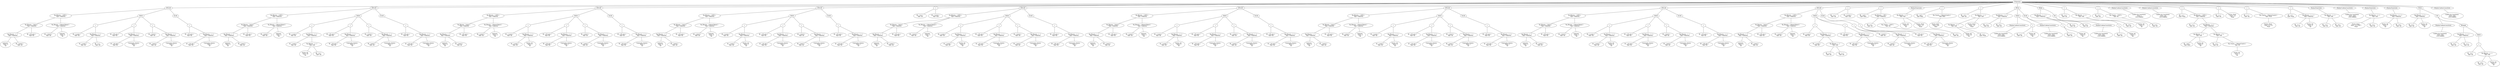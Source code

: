 graph G {nodo_programa[label="Programa"]
nodo_1701522828[label="IFELSE"]
nodo_programa--nodo_1701522828
nodo_1265263244[label=" Op_Binaria - [ AND ] - 
 Tipo: Unknown"]
nodo_1701522828--nodo_1265263244
nodo_359793360[label=" Op_Binaria - [ Igual ] - 
 Tipo: Unknown"]
nodo_1265263244--nodo_359793360
nodo_1835405741[label=" Op_Binaria - [ - ] - 
 Tipo: Unknown"]
nodo_359793360--nodo_1835405741
nodo_1373460160[label="LenLista  
 Valor: 4 
Int"]
nodo_1835405741--nodo_1373460160
nodo_1228615797[label=" ID - [ pivot ] - 
 Tipo: Int"]
nodo_1835405741--nodo_1228615797
nodo_1289412352[label=" ID - [ ID_pos ] - 
 Tipo: Int"]
nodo_359793360--nodo_1289412352
nodo_292312143[label=" Op_Binaria - [ MenorOIgual ] - 
 Tipo: Unknown"]
nodo_1265263244--nodo_292312143
nodo_708606964[label=" ID - [ pivot ] - 
 Tipo: Int"]
nodo_292312143--nodo_708606964
nodo_974409310[label="LenLista  
 Valor: 4 
Int"]
nodo_292312143--nodo_974409310
nodo_17015228281[label="THEN"]
nodo_1701522828--nodo_17015228281
nodo_539800771[label=":="]
nodo_17015228281--nodo_539800771
nodo_1393644197[label=" ID - [ acum ] - 
 Tipo: Int"]
nodo_539800771--nodo_1393644197
nodo_448491752[label=" Op_Binaria - [ + ] - 
 Tipo: Unknown"]
nodo_539800771--nodo_448491752
nodo_38124383[label=" ID - [ acum ] - 
 Tipo: Int"]
nodo_448491752--nodo_38124383
nodo_1673267188[label=" ID - [ a ] - 
 Tipo: Int"]
nodo_448491752--nodo_1673267188
nodo_1200266616[label=":="]
nodo_17015228281--nodo_1200266616
nodo_509045590[label=" ID - [ ID_pos ] - 
 Tipo: Int"]
nodo_1200266616--nodo_509045590
nodo_1596613700[label=" Op_Binaria - [ + ] - 
 Tipo: Unknown"]
nodo_1200266616--nodo_1596613700
nodo_1889186749[label=" ID - [ ID_pos ] - 
 Tipo: Int"]
nodo_1596613700--nodo_1889186749
nodo_1676181899[label="Constante_Entera  
 Valor: 1 
Int"]
nodo_1596613700--nodo_1676181899
nodo_1178622843[label=":="]
nodo_17015228281--nodo_1178622843
nodo_1245974451[label=" ID - [ pivot ] - 
 Tipo: Int"]
nodo_1178622843--nodo_1245974451
nodo_1877363229[label=" Op_Binaria - [ - ] - 
 Tipo: Unknown"]
nodo_1178622843--nodo_1877363229
nodo_1210415795[label=" ID - [ pivot ] - 
 Tipo: Int"]
nodo_1877363229--nodo_1210415795
nodo_209349455[label="Constante_Entera  
 Valor: 1 
Int"]
nodo_1877363229--nodo_209349455
nodo_17015228282[label="ELSE"]
nodo_1701522828--nodo_17015228282
nodo_1722406116[label=":="]
nodo_17015228282--nodo_1722406116
nodo_994233486[label=" ID - [ ID_pos ] - 
 Tipo: Int"]
nodo_1722406116--nodo_994233486
nodo_1490147767[label=" Op_Binaria - [ + ] - 
 Tipo: Unknown"]
nodo_1722406116--nodo_1490147767
nodo_128901617[label=" ID - [ ID_pos ] - 
 Tipo: Int"]
nodo_1490147767--nodo_128901617
nodo_797448980[label="Constante_Entera  
 Valor: 1 
Int"]
nodo_1490147767--nodo_797448980
nodo_42173655[label="IFELSE"]
nodo_programa--nodo_42173655
nodo_1414134097[label=" Op_Binaria - [ AND ] - 
 Tipo: Unknown"]
nodo_42173655--nodo_1414134097
nodo_613952320[label=" Op_Binaria - [ Igual ] - 
 Tipo: Unknown"]
nodo_1414134097--nodo_613952320
nodo_1269290108[label=" Op_Binaria - [ - ] - 
 Tipo: Unknown"]
nodo_613952320--nodo_1269290108
nodo_1427920099[label="LenLista  
 Valor: 4 
Int"]
nodo_1269290108--nodo_1427920099
nodo_1308933216[label=" ID - [ pivot ] - 
 Tipo: Int"]
nodo_1269290108--nodo_1308933216
nodo_732126411[label=" ID - [ ID_pos ] - 
 Tipo: Int"]
nodo_613952320--nodo_732126411
nodo_1582459383[label=" Op_Binaria - [ MenorOIgual ] - 
 Tipo: Unknown"]
nodo_1414134097--nodo_1582459383
nodo_1776190866[label=" ID - [ pivot ] - 
 Tipo: Int"]
nodo_1582459383--nodo_1776190866
nodo_38978421[label="LenLista  
 Valor: 4 
Int"]
nodo_1582459383--nodo_38978421
nodo_421736551[label="THEN"]
nodo_42173655--nodo_421736551
nodo_858166000[label=":="]
nodo_421736551--nodo_858166000
nodo_2121681074[label=" ID - [ acum ] - 
 Tipo: Int"]
nodo_858166000--nodo_2121681074
nodo_1671016699[label=" Op_Binaria - [ + ] - 
 Tipo: Unknown"]
nodo_858166000--nodo_1671016699
nodo_2009370262[label=" ID - [ acum ] - 
 Tipo: Int"]
nodo_1671016699--nodo_2009370262
nodo_41491388[label=" Op_Binaria - [ + ] - 
 Tipo: null"]
nodo_1671016699--nodo_41491388
nodo_112895857[label="Factor_Int  
 Valor: 20 
Int"]
nodo_41491388--nodo_112895857
nodo_994709792[label=" ID - [ b ] - 
 Tipo: Int"]
nodo_41491388--nodo_994709792
nodo_1894921100[label=":="]
nodo_421736551--nodo_1894921100
nodo_1015928568[label=" ID - [ ID_pos ] - 
 Tipo: Int"]
nodo_1894921100--nodo_1015928568
nodo_314419194[label=" Op_Binaria - [ + ] - 
 Tipo: Unknown"]
nodo_1894921100--nodo_314419194
nodo_1105079045[label=" ID - [ ID_pos ] - 
 Tipo: Int"]
nodo_314419194--nodo_1105079045
nodo_542183137[label="Constante_Entera  
 Valor: 1 
Int"]
nodo_314419194--nodo_542183137
nodo_1916347909[label=":="]
nodo_421736551--nodo_1916347909
nodo_222617039[label=" ID - [ pivot ] - 
 Tipo: Int"]
nodo_1916347909--nodo_222617039
nodo_1039288673[label=" Op_Binaria - [ - ] - 
 Tipo: Unknown"]
nodo_1916347909--nodo_1039288673
nodo_360480312[label=" ID - [ pivot ] - 
 Tipo: Int"]
nodo_1039288673--nodo_360480312
nodo_785283996[label="Constante_Entera  
 Valor: 1 
Int"]
nodo_1039288673--nodo_785283996
nodo_421736552[label="ELSE"]
nodo_42173655--nodo_421736552
nodo_97476911[label=":="]
nodo_421736552--nodo_97476911
nodo_710515126[label=" ID - [ ID_pos ] - 
 Tipo: Int"]
nodo_97476911--nodo_710515126
nodo_1545777019[label=" Op_Binaria - [ + ] - 
 Tipo: Unknown"]
nodo_97476911--nodo_1545777019
nodo_32325112[label=" ID - [ ID_pos ] - 
 Tipo: Int"]
nodo_1545777019--nodo_32325112
nodo_2136335091[label="Constante_Entera  
 Valor: 1 
Int"]
nodo_1545777019--nodo_2136335091
nodo_422006918[label="IFELSE"]
nodo_programa--nodo_422006918
nodo_1354198446[label=" Op_Binaria - [ AND ] - 
 Tipo: Unknown"]
nodo_422006918--nodo_1354198446
nodo_954046653[label=" Op_Binaria - [ Igual ] - 
 Tipo: Unknown"]
nodo_1354198446--nodo_954046653
nodo_1750050607[label=" Op_Binaria - [ - ] - 
 Tipo: Unknown"]
nodo_954046653--nodo_1750050607
nodo_1263499712[label="LenLista  
 Valor: 4 
Int"]
nodo_1750050607--nodo_1263499712
nodo_545175322[label=" ID - [ pivot ] - 
 Tipo: Int"]
nodo_1750050607--nodo_545175322
nodo_1957874648[label=" ID - [ ID_pos ] - 
 Tipo: Int"]
nodo_954046653--nodo_1957874648
nodo_1632726206[label=" Op_Binaria - [ MenorOIgual ] - 
 Tipo: Unknown"]
nodo_1354198446--nodo_1632726206
nodo_1373669421[label=" ID - [ pivot ] - 
 Tipo: Int"]
nodo_1632726206--nodo_1373669421
nodo_74658668[label="LenLista  
 Valor: 4 
Int"]
nodo_1632726206--nodo_74658668
nodo_4220069181[label="THEN"]
nodo_422006918--nodo_4220069181
nodo_1719518257[label=":="]
nodo_4220069181--nodo_1719518257
nodo_203645148[label=" ID - [ acum ] - 
 Tipo: Int"]
nodo_1719518257--nodo_203645148
nodo_1498882197[label=" Op_Binaria - [ + ] - 
 Tipo: Unknown"]
nodo_1719518257--nodo_1498882197
nodo_1151500416[label=" ID - [ acum ] - 
 Tipo: Int"]
nodo_1498882197--nodo_1151500416
nodo_1766967746[label="Factor_Int  
 Valor: 1 
Int"]
nodo_1498882197--nodo_1766967746
nodo_1282836585[label=":="]
nodo_4220069181--nodo_1282836585
nodo_1531192507[label=" ID - [ ID_pos ] - 
 Tipo: Int"]
nodo_1282836585--nodo_1531192507
nodo_997717198[label=" Op_Binaria - [ + ] - 
 Tipo: Unknown"]
nodo_1282836585--nodo_997717198
nodo_1795282336[label=" ID - [ ID_pos ] - 
 Tipo: Int"]
nodo_997717198--nodo_1795282336
nodo_332152169[label="Constante_Entera  
 Valor: 1 
Int"]
nodo_997717198--nodo_332152169
nodo_1775739479[label=":="]
nodo_4220069181--nodo_1775739479
nodo_1837300263[label=" ID - [ pivot ] - 
 Tipo: Int"]
nodo_1775739479--nodo_1837300263
nodo_147562210[label=" Op_Binaria - [ - ] - 
 Tipo: Unknown"]
nodo_1775739479--nodo_147562210
nodo_2057227751[label=" ID - [ pivot ] - 
 Tipo: Int"]
nodo_147562210--nodo_2057227751
nodo_781131257[label="Constante_Entera  
 Valor: 1 
Int"]
nodo_147562210--nodo_781131257
nodo_4220069182[label="ELSE"]
nodo_422006918--nodo_4220069182
nodo_1411815885[label=":="]
nodo_4220069182--nodo_1411815885
nodo_5120293[label=" ID - [ ID_pos ] - 
 Tipo: Int"]
nodo_1411815885--nodo_5120293
nodo_204678462[label=" Op_Binaria - [ + ] - 
 Tipo: Unknown"]
nodo_1411815885--nodo_204678462
nodo_1518698900[label=" ID - [ ID_pos ] - 
 Tipo: Int"]
nodo_204678462--nodo_1518698900
nodo_973968376[label="Constante_Entera  
 Valor: 1 
Int"]
nodo_204678462--nodo_973968376
nodo_1262213781[label="IFELSE"]
nodo_programa--nodo_1262213781
nodo_1580473369[label=" Op_Binaria - [ AND ] - 
 Tipo: Unknown"]
nodo_1262213781--nodo_1580473369
nodo_684441450[label=" Op_Binaria - [ Igual ] - 
 Tipo: Unknown"]
nodo_1580473369--nodo_684441450
nodo_2114943960[label=" Op_Binaria - [ - ] - 
 Tipo: Unknown"]
nodo_684441450--nodo_2114943960
nodo_1802889726[label="LenLista  
 Valor: 4 
Int"]
nodo_2114943960--nodo_1802889726
nodo_358610013[label=" ID - [ pivot ] - 
 Tipo: Int"]
nodo_2114943960--nodo_358610013
nodo_1612327283[label=" ID - [ ID_pos ] - 
 Tipo: Int"]
nodo_684441450--nodo_1612327283
nodo_1708019475[label=" Op_Binaria - [ MenorOIgual ] - 
 Tipo: Unknown"]
nodo_1580473369--nodo_1708019475
nodo_565207117[label=" ID - [ pivot ] - 
 Tipo: Int"]
nodo_1708019475--nodo_565207117
nodo_1269269818[label="LenLista  
 Valor: 4 
Int"]
nodo_1708019475--nodo_1269269818
nodo_12622137811[label="THEN"]
nodo_1262213781--nodo_12622137811
nodo_2051505292[label=":="]
nodo_12622137811--nodo_2051505292
nodo_1843794432[label=" ID - [ acum ] - 
 Tipo: Int"]
nodo_2051505292--nodo_1843794432
nodo_1341564409[label=" Op_Binaria - [ + ] - 
 Tipo: Unknown"]
nodo_2051505292--nodo_1341564409
nodo_948922216[label=" ID - [ acum ] - 
 Tipo: Int"]
nodo_1341564409--nodo_948922216
nodo_1744496816[label="Factor_Int  
 Valor: 2 
Int"]
nodo_1341564409--nodo_1744496816
nodo_2037243881[label=":="]
nodo_12622137811--nodo_2037243881
nodo_608613590[label=" ID - [ ID_pos ] - 
 Tipo: Int"]
nodo_2037243881--nodo_608613590
nodo_1592067274[label=" Op_Binaria - [ + ] - 
 Tipo: Unknown"]
nodo_2037243881--nodo_1592067274
nodo_487758937[label=" ID - [ ID_pos ] - 
 Tipo: Int"]
nodo_1592067274--nodo_487758937
nodo_177707653[label="Constante_Entera  
 Valor: 1 
Int"]
nodo_1592067274--nodo_177707653
nodo_459702021[label=":="]
nodo_12622137811--nodo_459702021
nodo_1842605047[label=" ID - [ pivot ] - 
 Tipo: Int"]
nodo_459702021--nodo_1842605047
nodo_1688879680[label=" Op_Binaria - [ - ] - 
 Tipo: Unknown"]
nodo_459702021--nodo_1688879680
nodo_1382002658[label=" ID - [ pivot ] - 
 Tipo: Int"]
nodo_1688879680--nodo_1382002658
nodo_2062118139[label="Constante_Entera  
 Valor: 1 
Int"]
nodo_1688879680--nodo_2062118139
nodo_12622137812[label="ELSE"]
nodo_1262213781--nodo_12622137812
nodo_144161794[label=":="]
nodo_12622137812--nodo_144161794
nodo_1050236690[label=" ID - [ ID_pos ] - 
 Tipo: Int"]
nodo_144161794--nodo_1050236690
nodo_286707612[label=" Op_Binaria - [ + ] - 
 Tipo: Unknown"]
nodo_144161794--nodo_286707612
nodo_548005873[label=" ID - [ ID_pos ] - 
 Tipo: Int"]
nodo_286707612--nodo_548005873
nodo_367732810[label="Constante_Entera  
 Valor: 1 
Int"]
nodo_286707612--nodo_367732810
nodo_2127720930[label=":="]
nodo_programa--nodo_2127720930
nodo_1631509538[label=" ID - [ res ] - 
 Tipo: Int"]
nodo_2127720930--nodo_1631509538
nodo_1181980086[label=" ID - [ acum ] - 
 Tipo: null"]
nodo_2127720930--nodo_1181980086
nodo_688547046[label="IFELSE"]
nodo_programa--nodo_688547046
nodo_1701814517[label=" Op_Binaria - [ AND ] - 
 Tipo: Unknown"]
nodo_688547046--nodo_1701814517
nodo_1915207606[label=" Op_Binaria - [ Igual ] - 
 Tipo: Unknown"]
nodo_1701814517--nodo_1915207606
nodo_673405537[label=" Op_Binaria - [ - ] - 
 Tipo: Unknown"]
nodo_1915207606--nodo_673405537
nodo_1391732439[label="LenLista  
 Valor: 5 
Int"]
nodo_673405537--nodo_1391732439
nodo_1250188404[label=" ID - [ pivot ] - 
 Tipo: Int"]
nodo_673405537--nodo_1250188404
nodo_93425821[label=" ID - [ ID_pos ] - 
 Tipo: Int"]
nodo_1915207606--nodo_93425821
nodo_928199196[label=" Op_Binaria - [ MenorOIgual ] - 
 Tipo: Unknown"]
nodo_1701814517--nodo_928199196
nodo_1155688639[label=" ID - [ pivot ] - 
 Tipo: Int"]
nodo_928199196--nodo_1155688639
nodo_745405355[label="LenLista  
 Valor: 5 
Int"]
nodo_928199196--nodo_745405355
nodo_6885470461[label="THEN"]
nodo_688547046--nodo_6885470461
nodo_636584899[label=":="]
nodo_6885470461--nodo_636584899
nodo_194811571[label=" ID - [ acum ] - 
 Tipo: Int"]
nodo_636584899--nodo_194811571
nodo_1550627055[label=" Op_Binaria - [ + ] - 
 Tipo: Unknown"]
nodo_636584899--nodo_1550627055
nodo_522172522[label=" ID - [ acum ] - 
 Tipo: Int"]
nodo_1550627055--nodo_522172522
nodo_1445133487[label="Factor_Int  
 Valor: 1 
Int"]
nodo_1550627055--nodo_1445133487
nodo_911855569[label=":="]
nodo_6885470461--nodo_911855569
nodo_1495269031[label=" ID - [ ID_pos ] - 
 Tipo: Int"]
nodo_911855569--nodo_1495269031
nodo_1615709859[label=" Op_Binaria - [ + ] - 
 Tipo: Unknown"]
nodo_911855569--nodo_1615709859
nodo_41156136[label=" ID - [ ID_pos ] - 
 Tipo: Int"]
nodo_1615709859--nodo_41156136
nodo_2049740528[label="Constante_Entera  
 Valor: 1 
Int"]
nodo_1615709859--nodo_2049740528
nodo_1558232532[label=":="]
nodo_6885470461--nodo_1558232532
nodo_1385562165[label=" ID - [ pivot ] - 
 Tipo: Int"]
nodo_1558232532--nodo_1385562165
nodo_1325999857[label=" Op_Binaria - [ - ] - 
 Tipo: Unknown"]
nodo_1558232532--nodo_1325999857
nodo_1372351214[label=" ID - [ pivot ] - 
 Tipo: Int"]
nodo_1325999857--nodo_1372351214
nodo_136016670[label="Constante_Entera  
 Valor: 1 
Int"]
nodo_1325999857--nodo_136016670
nodo_6885470462[label="ELSE"]
nodo_688547046--nodo_6885470462
nodo_1794006400[label=":="]
nodo_6885470462--nodo_1794006400
nodo_1817628802[label=" ID - [ ID_pos ] - 
 Tipo: Int"]
nodo_1794006400--nodo_1817628802
nodo_1593793788[label=" Op_Binaria - [ + ] - 
 Tipo: Unknown"]
nodo_1794006400--nodo_1593793788
nodo_221206462[label=" ID - [ ID_pos ] - 
 Tipo: Int"]
nodo_1593793788--nodo_221206462
nodo_364186054[label="Constante_Entera  
 Valor: 1 
Int"]
nodo_1593793788--nodo_364186054
nodo_1337788722[label="IFELSE"]
nodo_programa--nodo_1337788722
nodo_1795269765[label=" Op_Binaria - [ AND ] - 
 Tipo: Unknown"]
nodo_1337788722--nodo_1795269765
nodo_484740348[label=" Op_Binaria - [ Igual ] - 
 Tipo: Unknown"]
nodo_1795269765--nodo_484740348
nodo_555900319[label=" Op_Binaria - [ - ] - 
 Tipo: Unknown"]
nodo_484740348--nodo_555900319
nodo_108078096[label="LenLista  
 Valor: 5 
Int"]
nodo_555900319--nodo_108078096
nodo_1622314455[label=" ID - [ pivot ] - 
 Tipo: Int"]
nodo_555900319--nodo_1622314455
nodo_1485405777[label=" ID - [ ID_pos ] - 
 Tipo: Int"]
nodo_484740348--nodo_1485405777
nodo_1811160698[label=" Op_Binaria - [ MenorOIgual ] - 
 Tipo: Unknown"]
nodo_1795269765--nodo_1811160698
nodo_1680537264[label=" ID - [ pivot ] - 
 Tipo: Int"]
nodo_1811160698--nodo_1680537264
nodo_276960215[label="LenLista  
 Valor: 5 
Int"]
nodo_1811160698--nodo_276960215
nodo_13377887221[label="THEN"]
nodo_1337788722--nodo_13377887221
nodo_65707104[label=":="]
nodo_13377887221--nodo_65707104
nodo_1218860457[label=" ID - [ acum ] - 
 Tipo: Int"]
nodo_65707104--nodo_1218860457
nodo_2064299387[label=" Op_Binaria - [ + ] - 
 Tipo: Unknown"]
nodo_65707104--nodo_2064299387
nodo_2065042790[label=" ID - [ acum ] - 
 Tipo: Int"]
nodo_2064299387--nodo_2065042790
nodo_474524803[label="Factor_Int  
 Valor: 2 
Int"]
nodo_2064299387--nodo_474524803
nodo_742955000[label=":="]
nodo_13377887221--nodo_742955000
nodo_1446610117[label=" ID - [ ID_pos ] - 
 Tipo: Int"]
nodo_742955000--nodo_1446610117
nodo_2025210388[label=" Op_Binaria - [ + ] - 
 Tipo: Unknown"]
nodo_742955000--nodo_2025210388
nodo_855641433[label=" ID - [ ID_pos ] - 
 Tipo: Int"]
nodo_2025210388--nodo_855641433
nodo_1537194902[label="Constante_Entera  
 Valor: 1 
Int"]
nodo_2025210388--nodo_1537194902
nodo_1092227980[label=":="]
nodo_13377887221--nodo_1092227980
nodo_192307033[label=" ID - [ pivot ] - 
 Tipo: Int"]
nodo_1092227980--nodo_192307033
nodo_951050667[label=" Op_Binaria - [ - ] - 
 Tipo: Unknown"]
nodo_1092227980--nodo_951050667
nodo_516599331[label=" ID - [ pivot ] - 
 Tipo: Int"]
nodo_951050667--nodo_516599331
nodo_266164229[label="Constante_Entera  
 Valor: 1 
Int"]
nodo_951050667--nodo_266164229
nodo_13377887222[label="ELSE"]
nodo_1337788722--nodo_13377887222
nodo_912806448[label=":="]
nodo_13377887222--nodo_912806448
nodo_1905090543[label=" ID - [ ID_pos ] - 
 Tipo: Int"]
nodo_912806448--nodo_1905090543
nodo_981290059[label=" Op_Binaria - [ + ] - 
 Tipo: Unknown"]
nodo_912806448--nodo_981290059
nodo_1594177137[label=" ID - [ ID_pos ] - 
 Tipo: Int"]
nodo_981290059--nodo_1594177137
nodo_721946227[label="Constante_Entera  
 Valor: 1 
Int"]
nodo_981290059--nodo_721946227
nodo_820074202[label="IFELSE"]
nodo_programa--nodo_820074202
nodo_1622035353[label=" Op_Binaria - [ AND ] - 
 Tipo: Unknown"]
nodo_820074202--nodo_1622035353
nodo_384720707[label=" Op_Binaria - [ Igual ] - 
 Tipo: Unknown"]
nodo_1622035353--nodo_384720707
nodo_2109667443[label=" Op_Binaria - [ - ] - 
 Tipo: Unknown"]
nodo_384720707--nodo_2109667443
nodo_1196631704[label="LenLista  
 Valor: 5 
Int"]
nodo_2109667443--nodo_1196631704
nodo_1429426024[label=" ID - [ pivot ] - 
 Tipo: Int"]
nodo_2109667443--nodo_1429426024
nodo_826480330[label=" ID - [ ID_pos ] - 
 Tipo: Int"]
nodo_384720707--nodo_826480330
nodo_1001655793[label=" Op_Binaria - [ MenorOIgual ] - 
 Tipo: Unknown"]
nodo_1622035353--nodo_1001655793
nodo_1703779321[label=" ID - [ pivot ] - 
 Tipo: Int"]
nodo_1001655793--nodo_1703779321
nodo_705347631[label="LenLista  
 Valor: 5 
Int"]
nodo_1001655793--nodo_705347631
nodo_8200742021[label="THEN"]
nodo_820074202--nodo_8200742021
nodo_64386786[label=":="]
nodo_8200742021--nodo_64386786
nodo_404105452[label=" ID - [ acum ] - 
 Tipo: Int"]
nodo_64386786--nodo_404105452
nodo_298658372[label=" Op_Binaria - [ + ] - 
 Tipo: Unknown"]
nodo_64386786--nodo_298658372
nodo_1840942058[label=" ID - [ acum ] - 
 Tipo: Int"]
nodo_298658372--nodo_1840942058
nodo_1487441036[label="Factor_Int  
 Valor: 3 
Int"]
nodo_298658372--nodo_1487441036
nodo_1567330777[label=":="]
nodo_8200742021--nodo_1567330777
nodo_1955824592[label=" ID - [ ID_pos ] - 
 Tipo: Int"]
nodo_1567330777--nodo_1955824592
nodo_217319436[label=" Op_Binaria - [ + ] - 
 Tipo: Unknown"]
nodo_1567330777--nodo_217319436
nodo_891828131[label=" ID - [ ID_pos ] - 
 Tipo: Int"]
nodo_217319436--nodo_891828131
nodo_885820806[label="Constante_Entera  
 Valor: 1 
Int"]
nodo_217319436--nodo_885820806
nodo_1546192332[label=":="]
nodo_8200742021--nodo_1546192332
nodo_1882313261[label=" ID - [ pivot ] - 
 Tipo: Int"]
nodo_1546192332--nodo_1882313261
nodo_80770727[label=" Op_Binaria - [ - ] - 
 Tipo: Unknown"]
nodo_1546192332--nodo_80770727
nodo_1411414790[label=" ID - [ pivot ] - 
 Tipo: Int"]
nodo_80770727--nodo_1411414790
nodo_1077084971[label="Constante_Entera  
 Valor: 1 
Int"]
nodo_80770727--nodo_1077084971
nodo_8200742022[label="ELSE"]
nodo_820074202--nodo_8200742022
nodo_1055719866[label=":="]
nodo_8200742022--nodo_1055719866
nodo_965688718[label=" ID - [ ID_pos ] - 
 Tipo: Int"]
nodo_1055719866--nodo_965688718
nodo_1856018930[label=" Op_Binaria - [ + ] - 
 Tipo: Unknown"]
nodo_1055719866--nodo_1856018930
nodo_919790934[label=" ID - [ ID_pos ] - 
 Tipo: Int"]
nodo_1856018930--nodo_919790934
nodo_1625608935[label="Constante_Entera  
 Valor: 1 
Int"]
nodo_1856018930--nodo_1625608935
nodo_541581368[label="IFELSE"]
nodo_programa--nodo_541581368
nodo_1245872843[label=" Op_Binaria - [ AND ] - 
 Tipo: Unknown"]
nodo_541581368--nodo_1245872843
nodo_1796941440[label=" Op_Binaria - [ Igual ] - 
 Tipo: Unknown"]
nodo_1245872843--nodo_1796941440
nodo_766419694[label=" Op_Binaria - [ - ] - 
 Tipo: Unknown"]
nodo_1796941440--nodo_766419694
nodo_855097667[label="LenLista  
 Valor: 5 
Int"]
nodo_766419694--nodo_855097667
nodo_1828538636[label=" ID - [ pivot ] - 
 Tipo: Int"]
nodo_766419694--nodo_1828538636
nodo_1591758133[label=" ID - [ ID_pos ] - 
 Tipo: Int"]
nodo_1796941440--nodo_1591758133
nodo_100740565[label=" Op_Binaria - [ MenorOIgual ] - 
 Tipo: Unknown"]
nodo_1245872843--nodo_100740565
nodo_175114639[label=" ID - [ pivot ] - 
 Tipo: Int"]
nodo_100740565--nodo_175114639
nodo_205751524[label="LenLista  
 Valor: 5 
Int"]
nodo_100740565--nodo_205751524
nodo_5415813681[label="THEN"]
nodo_541581368--nodo_5415813681
nodo_1352067516[label=":="]
nodo_5415813681--nodo_1352067516
nodo_1609959934[label=" ID - [ acum ] - 
 Tipo: Int"]
nodo_1352067516--nodo_1609959934
nodo_1438666750[label=" Op_Binaria - [ + ] - 
 Tipo: Unknown"]
nodo_1352067516--nodo_1438666750
nodo_1169458438[label=" ID - [ acum ] - 
 Tipo: Int"]
nodo_1438666750--nodo_1169458438
nodo_899197722[label="Factor_Int  
 Valor: 4 
Int"]
nodo_1438666750--nodo_899197722
nodo_579362565[label=":="]
nodo_5415813681--nodo_579362565
nodo_1306397523[label=" ID - [ ID_pos ] - 
 Tipo: Int"]
nodo_579362565--nodo_1306397523
nodo_439747241[label=" Op_Binaria - [ + ] - 
 Tipo: Unknown"]
nodo_579362565--nodo_439747241
nodo_2068523100[label=" ID - [ ID_pos ] - 
 Tipo: Int"]
nodo_439747241--nodo_2068523100
nodo_467349575[label="Constante_Entera  
 Valor: 1 
Int"]
nodo_439747241--nodo_467349575
nodo_652354812[label=":="]
nodo_5415813681--nodo_652354812
nodo_208361923[label=" ID - [ pivot ] - 
 Tipo: Int"]
nodo_652354812--nodo_208361923
nodo_784374234[label=" Op_Binaria - [ - ] - 
 Tipo: Unknown"]
nodo_652354812--nodo_784374234
nodo_1817959757[label=" ID - [ pivot ] - 
 Tipo: Int"]
nodo_784374234--nodo_1817959757
nodo_1529467390[label="Constante_Entera  
 Valor: 1 
Int"]
nodo_784374234--nodo_1529467390
nodo_5415813682[label="ELSE"]
nodo_541581368--nodo_5415813682
nodo_232402457[label=":="]
nodo_5415813682--nodo_232402457
nodo_662599729[label=" ID - [ ID_pos ] - 
 Tipo: Int"]
nodo_232402457--nodo_662599729
nodo_360544294[label=" Op_Binaria - [ + ] - 
 Tipo: Unknown"]
nodo_232402457--nodo_360544294
nodo_5172566[label=" ID - [ ID_pos ] - 
 Tipo: Int"]
nodo_360544294--nodo_5172566
nodo_1555603872[label="Constante_Entera  
 Valor: 1 
Int"]
nodo_360544294--nodo_1555603872
nodo_148104694[label="IFELSE"]
nodo_programa--nodo_148104694
nodo_1980825730[label=" Op_Binaria - [ AND ] - 
 Tipo: Unknown"]
nodo_148104694--nodo_1980825730
nodo_21129035[label=" Op_Binaria - [ Igual ] - 
 Tipo: Unknown"]
nodo_1980825730--nodo_21129035
nodo_409887586[label=" Op_Binaria - [ - ] - 
 Tipo: Unknown"]
nodo_21129035--nodo_409887586
nodo_260426188[label="LenLista  
 Valor: 5 
Int"]
nodo_409887586--nodo_260426188
nodo_1911475630[label=" ID - [ pivot ] - 
 Tipo: Int"]
nodo_409887586--nodo_1911475630
nodo_1661240551[label=" ID - [ ID_pos ] - 
 Tipo: Int"]
nodo_21129035--nodo_1661240551
nodo_135962262[label=" Op_Binaria - [ MenorOIgual ] - 
 Tipo: Unknown"]
nodo_1980825730--nodo_135962262
nodo_703655408[label=" ID - [ pivot ] - 
 Tipo: Int"]
nodo_135962262--nodo_703655408
nodo_779405021[label="LenLista  
 Valor: 5 
Int"]
nodo_135962262--nodo_779405021
nodo_1481046941[label="THEN"]
nodo_148104694--nodo_1481046941
nodo_1771064392[label=":="]
nodo_1481046941--nodo_1771064392
nodo_891453890[label=" ID - [ acum ] - 
 Tipo: Int"]
nodo_1771064392--nodo_891453890
nodo_462648827[label=" Op_Binaria - [ + ] - 
 Tipo: Unknown"]
nodo_1771064392--nodo_462648827
nodo_332995194[label=" ID - [ acum ] - 
 Tipo: Int"]
nodo_462648827--nodo_332995194
nodo_834362859[label=" Op_Binaria - [ - ] - 
 Tipo: null"]
nodo_462648827--nodo_834362859
nodo_1948188290[label=" ID - [ a ] - 
 Tipo: Int"]
nodo_834362859--nodo_1948188290
nodo_770406454[label=" ID - [ c ] - 
 Tipo: Int"]
nodo_834362859--nodo_770406454
nodo_2025907781[label=":="]
nodo_1481046941--nodo_2025907781
nodo_1506624526[label=" ID - [ ID_pos ] - 
 Tipo: Int"]
nodo_2025907781--nodo_1506624526
nodo_1500630625[label=" Op_Binaria - [ + ] - 
 Tipo: Unknown"]
nodo_2025907781--nodo_1500630625
nodo_44041727[label=" ID - [ ID_pos ] - 
 Tipo: Int"]
nodo_1500630625--nodo_44041727
nodo_2108500256[label="Constante_Entera  
 Valor: 1 
Int"]
nodo_1500630625--nodo_2108500256
nodo_1324613551[label=":="]
nodo_1481046941--nodo_1324613551
nodo_421929686[label=" ID - [ pivot ] - 
 Tipo: Int"]
nodo_1324613551--nodo_421929686
nodo_455824368[label=" Op_Binaria - [ - ] - 
 Tipo: Unknown"]
nodo_1324613551--nodo_455824368
nodo_266046876[label=" ID - [ pivot ] - 
 Tipo: Int"]
nodo_455824368--nodo_266046876
nodo_1585714511[label="Constante_Entera  
 Valor: 1 
Int"]
nodo_455824368--nodo_1585714511
nodo_1481046942[label="ELSE"]
nodo_148104694--nodo_1481046942
nodo_1989979355[label=":="]
nodo_1481046942--nodo_1989979355
nodo_938071339[label=" ID - [ ID_pos ] - 
 Tipo: Int"]
nodo_1989979355--nodo_938071339
nodo_1678575911[label=" Op_Binaria - [ + ] - 
 Tipo: Unknown"]
nodo_1989979355--nodo_1678575911
nodo_450709124[label=" ID - [ ID_pos ] - 
 Tipo: Int"]
nodo_1678575911--nodo_450709124
nodo_154458992[label="Constante_Entera  
 Valor: 1 
Int"]
nodo_1678575911--nodo_154458992
nodo_884872786[label=":="]
nodo_programa--nodo_884872786
nodo_1879902192[label=" ID - [ a ] - 
 Tipo: Int"]
nodo_884872786--nodo_1879902192
nodo_2084924647[label=" ID - [ acum ] - 
 Tipo: null"]
nodo_884872786--nodo_2084924647
nodo_1163097779[label=":="]
nodo_programa--nodo_1163097779
nodo_215809165[label=" ID - [ xd ] - 
 Tipo: Bool"]
nodo_1163097779--nodo_215809165
nodo_1222357826[label=" Op_Binaria - [ OR ] - 
 Tipo: Unknown"]
nodo_1163097779--nodo_1222357826
nodo_1602310443[label=" ID - [ a ] - 
 Tipo: Int"]
nodo_1222357826--nodo_1602310443
nodo_1784872816[label=" Op_Unaria - [ NOT ] - 
 Tipo: Int"]
nodo_1222357826--nodo_1784872816
nodo_1100078206[label=" ID - [ b ] - 
 Tipo: Int"]
nodo_1784872816--nodo_1100078206
nodo_927591364[label="DisplayExpresion"]
nodo_programa--nodo_927591364
nodo_338463629[label=" Op_Binaria - [ + ] - 
 Tipo: null"]
nodo_927591364--nodo_338463629
nodo_651148992[label="Factor_Int  
 Valor: 1 
Int"]
nodo_338463629--nodo_651148992
nodo_2041508561[label="Factor_Float  
 Valor: 3.3 
Float"]
nodo_338463629--nodo_2041508561
nodo_1404681722[label=":="]
nodo_programa--nodo_1404681722
nodo_589060413[label=" ID - [ xd ] - 
 Tipo: Bool"]
nodo_1404681722--nodo_589060413
nodo_1650896740[label=" Op_Unaria - [ MenosUnario ] - 
 Tipo: Bool"]
nodo_1404681722--nodo_1650896740
nodo_1011028588[label="Factor_Bool  
 Valor: true 
Bool"]
nodo_1650896740--nodo_1011028588
nodo_1856774539[label=":="]
nodo_programa--nodo_1856774539
nodo_1001846825[label=" ID - [ b ] - 
 Tipo: Int"]
nodo_1856774539--nodo_1001846825
nodo_1523526484[label=" Op_Binaria - [ + ] - 
 Tipo: null"]
nodo_1856774539--nodo_1523526484
nodo_2003035477[label=" Op_Binaria - [ + ] - 
 Tipo: null"]
nodo_1523526484--nodo_2003035477
nodo_1745396012[label="Factor_Int  
 Valor: 50 
Int"]
nodo_2003035477--nodo_1745396012
nodo_1046562496[label=" ID - [ t ] - 
 Tipo: Float"]
nodo_2003035477--nodo_1046562496
nodo_1764479975[label="Factor_Float  
 Valor: 2.4 
Float"]
nodo_1523526484--nodo_1764479975
nodo_40205350[label="IfElse"]
nodo_programa--nodo_40205350
nodo_305689745[label=" Op_Binaria - [ == ] - 
 Tipo: Unknown"]
nodo_40205350--nodo_305689745
nodo_1496277842[label=" ID - [ a ] - 
 Tipo: Int"]
nodo_305689745--nodo_1496277842
nodo_823032943[label=" ID - [ b ] - 
 Tipo: Int"]
nodo_305689745--nodo_823032943
nodo_402053501[label="THEN"]
nodo_40205350--nodo_402053501
nodo_826959219[label="DisplayCadenaCaracteres"]
nodo_402053501--nodo_826959219
nodo_1816365548[label="Cadena de Caracteres  
 Valor: hola 
CTE_STRING"]
nodo_826959219--nodo_1816365548
nodo_1718767976[label=":="]
nodo_402053501--nodo_1718767976
nodo_118503549[label=" ID - [ a ] - 
 Tipo: Int"]
nodo_1718767976--nodo_118503549
nodo_180879861[label="Factor_Int  
 Valor: 3 
Int"]
nodo_1718767976--nodo_180879861
nodo_402053502[label="ELSE"]
nodo_40205350--nodo_402053502
nodo_1583768576[label="DisplayCadenaCaracteres"]
nodo_402053502--nodo_1583768576
nodo_1183075347[label="Cadena de Caracteres  
 Valor: chau 
CTE_STRING"]
nodo_1583768576--nodo_1183075347
nodo_1994951298[label=":="]
nodo_402053502--nodo_1994951298
nodo_1249874778[label=" ID - [ a ] - 
 Tipo: Int"]
nodo_1994951298--nodo_1249874778
nodo_1021698882[label="Factor_Int  
 Valor: 6 
Int"]
nodo_1994951298--nodo_1021698882
nodo_207173431[label="While"]
nodo_programa--nodo_207173431
nodo_1311532762[label=" Op_Binaria - [ == ] - 
 Tipo: Unknown"]
nodo_207173431--nodo_1311532762
nodo_1875791374[label=" ID - [ a ] - 
 Tipo: Int"]
nodo_1311532762--nodo_1875791374
nodo_2082623302[label=" ID - [ b ] - 
 Tipo: Int"]
nodo_1311532762--nodo_2082623302
nodo_2071734311[label="DO"]
nodo_207173431--nodo_2071734311
nodo_1728165749[label="DisplayCadenaCaracteres"]
nodo_2071734311--nodo_1728165749
nodo_981696272[label="Cadena de Caracteres  
 Valor: hola 
CTE_STRING"]
nodo_1728165749--nodo_981696272
nodo_345248712[label=":="]
nodo_2071734311--nodo_345248712
nodo_1012296685[label=" ID - [ a ] - 
 Tipo: Int"]
nodo_345248712--nodo_1012296685
nodo_2057452453[label="Factor_Int  
 Valor: 3 
Int"]
nodo_345248712--nodo_2057452453
nodo_628625330[label=":="]
nodo_programa--nodo_628625330
nodo_1482050720[label=" ID - [ a ] - 
 Tipo: Int"]
nodo_628625330--nodo_1482050720
nodo_1616735233[label=" Op_Binaria - [ + ] - 
 Tipo: null"]
nodo_628625330--nodo_1616735233
nodo_674754951[label=" ID - [ b ] - 
 Tipo: Int"]
nodo_1616735233--nodo_674754951
nodo_1676976950[label="Factor_Int  
 Valor: 3 
Int"]
nodo_1616735233--nodo_1676976950
nodo_2143930054[label=":="]
nodo_programa--nodo_2143930054
nodo_1845879219[label=" ID - [ b ] - 
 Tipo: Int"]
nodo_2143930054--nodo_1845879219
nodo_1954513196[label=" Op_Unaria - [ NOT ] - 
 Tipo: Int"]
nodo_2143930054--nodo_1954513196
nodo_852781395[label=" ID - [ a ] - 
 Tipo: Int"]
nodo_1954513196--nodo_852781395
nodo_447304466[label="DisplayCadenaCaracteres"]
nodo_programa--nodo_447304466
nodo_1340045468[label="Cadena de Caracteres  
 Valor: s 
CTE_STRING"]
nodo_447304466--nodo_1340045468
nodo_187056101[label="DisplayCadenaCaracteres"]
nodo_programa--nodo_187056101
nodo_1087994761[label="Cadena de Caracteres  
 Valor: asd 
CTE_STRING"]
nodo_187056101--nodo_1087994761
nodo_1136095695[label=":="]
nodo_programa--nodo_1136095695
nodo_704646270[label=" ID - [ r ] - 
 Tipo: Float"]
nodo_1136095695--nodo_704646270
nodo_1407554246[label=" Op_Binaria - [ AND ] - 
 Tipo: Unknown"]
nodo_1136095695--nodo_1407554246
nodo_56142156[label=" ID - [ c ] - 
 Tipo: Int"]
nodo_1407554246--nodo_56142156
nodo_1793456413[label=" Op_Binaria - [ > ] - 
 Tipo: Unknown"]
nodo_1407554246--nodo_1793456413
nodo_608573195[label=" Op_Binaria - [ - ] - 
 Tipo: null"]
nodo_1793456413--nodo_608573195
nodo_848732183[label=" ID - [ xd ] - 
 Tipo: Bool"]
nodo_608573195--nodo_848732183
nodo_1660376212[label="Factor_Int  
 Valor: 5 
Int"]
nodo_608573195--nodo_1660376212
nodo_922180872[label=" Op_Binaria - [ * ] - 
 Tipo: null"]
nodo_1793456413--nodo_922180872
nodo_1477744184[label=" ID - [ a ] - 
 Tipo: Int"]
nodo_922180872--nodo_1477744184
nodo_433183592[label=" Op_Unaria - [ MenosUnario ] - 
 Tipo: Int"]
nodo_922180872--nodo_433183592
nodo_515917503[label="Factor_Int  
 Valor: 3 
Int"]
nodo_433183592--nodo_515917503
nodo_48822618[label=":="]
nodo_programa--nodo_48822618
nodo_1808361716[label=" ID - [ c ] - 
 Tipo: Int"]
nodo_48822618--nodo_1808361716
nodo_1199623590[label="Factor_Float  
 Valor: 3.3 
Float"]
nodo_48822618--nodo_1199623590
nodo_1149835238[label=":="]
nodo_programa--nodo_1149835238
nodo_1600579209[label=" ID - [ c ] - 
 Tipo: Int"]
nodo_1149835238--nodo_1600579209
nodo_86316825[label=" Op_Unaria - [ MenosUnario ] - 
 Tipo: Float"]
nodo_1149835238--nodo_86316825
nodo_2112104547[label="Factor_Float  
 Valor: 45.123 
Float"]
nodo_86316825--nodo_2112104547
nodo_578075722[label=":="]
nodo_programa--nodo_578075722
nodo_1424542687[label=" ID - [ f ] - 
 Tipo: Float"]
nodo_578075722--nodo_1424542687
nodo_2095049845[label=" Op_Binaria - [ >= ] - 
 Tipo: Unknown"]
nodo_578075722--nodo_2095049845
nodo_32375812[label=" ID - [ c ] - 
 Tipo: Int"]
nodo_2095049845--nodo_32375812
nodo_1561690986[label="Factor_Int  
 Valor: 4 
Int"]
nodo_2095049845--nodo_1561690986
nodo_684118322[label="DisplayExpresion"]
nodo_programa--nodo_684118322
nodo_802668142[label=" Op_Binaria - [ + ] - 
 Tipo: null"]
nodo_684118322--nodo_802668142
nodo_549950546[label=" ID - [ a ] - 
 Tipo: Int"]
nodo_802668142--nodo_549950546
nodo_753419202[label=" ID - [ b ] - 
 Tipo: Int"]
nodo_802668142--nodo_753419202
nodo_884979068[label="DisplayCadenaCaracteres"]
nodo_programa--nodo_884979068
nodo_2116116160[label="Cadena de Caracteres  
 Valor: aewr 
CTE_STRING"]
nodo_884979068--nodo_2116116160
nodo_530430734[label="DisplayExpresion"]
nodo_programa--nodo_530430734
nodo_1447096559[label=" Op_Binaria - [ + ] - 
 Tipo: null"]
nodo_530430734--nodo_1447096559
nodo_1512511098[label="Factor_Float  
 Valor: 5.5723877 
Float"]
nodo_1447096559--nodo_1512511098
nodo_1209137054[label=" ID - [ a ] - 
 Tipo: Int"]
nodo_1447096559--nodo_1209137054
nodo_429950181[label="DisplayExpresion"]
nodo_programa--nodo_429950181
nodo_1805059922[label=" Op_Binaria - [ <= ] - 
 Tipo: Unknown"]
nodo_429950181--nodo_1805059922
nodo_2104228417[label="Factor_Int  
 Valor: 7 
Int"]
nodo_1805059922--nodo_2104228417
nodo_973164405[label=" ID - [ b ] - 
 Tipo: Int"]
nodo_1805059922--nodo_973164405
nodo_795522128[label="While"]
nodo_programa--nodo_795522128
nodo_1485794620[label=" Op_Binaria - [ > ] - 
 Tipo: Unknown"]
nodo_795522128--nodo_1485794620
nodo_1002163298[label=" ID - [ a ] - 
 Tipo: Int"]
nodo_1485794620--nodo_1002163298
nodo_200361607[label="Factor_Int  
 Valor: 1 
Int"]
nodo_1485794620--nodo_200361607
nodo_7955221281[label="DO"]
nodo_795522128--nodo_7955221281
nodo_1159023972[label="DisplayCadenaCaracteres"]
nodo_7955221281--nodo_1159023972
nodo_1586431800[label="Cadena de Caracteres  
 Valor: hola 
CTE_STRING"]
nodo_1159023972--nodo_1586431800
nodo_1560890847[label="IfSimple"]
nodo_7955221281--nodo_1560890847
nodo_44667144[label=" Op_Binaria - [ == ] - 
 Tipo: Unknown"]
nodo_1560890847--nodo_44667144
nodo_547897720[label=" ID - [ b ] - 
 Tipo: Int"]
nodo_44667144--nodo_547897720
nodo_560791188[label=" ID - [ c ] - 
 Tipo: Int"]
nodo_44667144--nodo_560791188
nodo_15608908471[label="THEN"]
nodo_1560890847--nodo_15608908471
nodo_122192834[label=":="]
nodo_15608908471--nodo_122192834
nodo_909500622[label=" ID - [ b ] - 
 Tipo: Int"]
nodo_122192834--nodo_909500622
nodo_1227319871[label=" Op_Binaria - [ + ] - 
 Tipo: null"]
nodo_122192834--nodo_1227319871
nodo_1832419924[label=" ID - [ b ] - 
 Tipo: Int"]
nodo_1227319871--nodo_1832419924
nodo_268025098[label="Factor_Int  
 Valor: 1 
Int"]
nodo_1227319871--nodo_268025098
nodo_13553700[label="DisplayCadenaCaracteres"]
nodo_programa--nodo_13553700
nodo_613508068[label="Cadena de Caracteres  
 Valor: hola 
CTE_STRING"]
nodo_13553700--nodo_613508068
}
